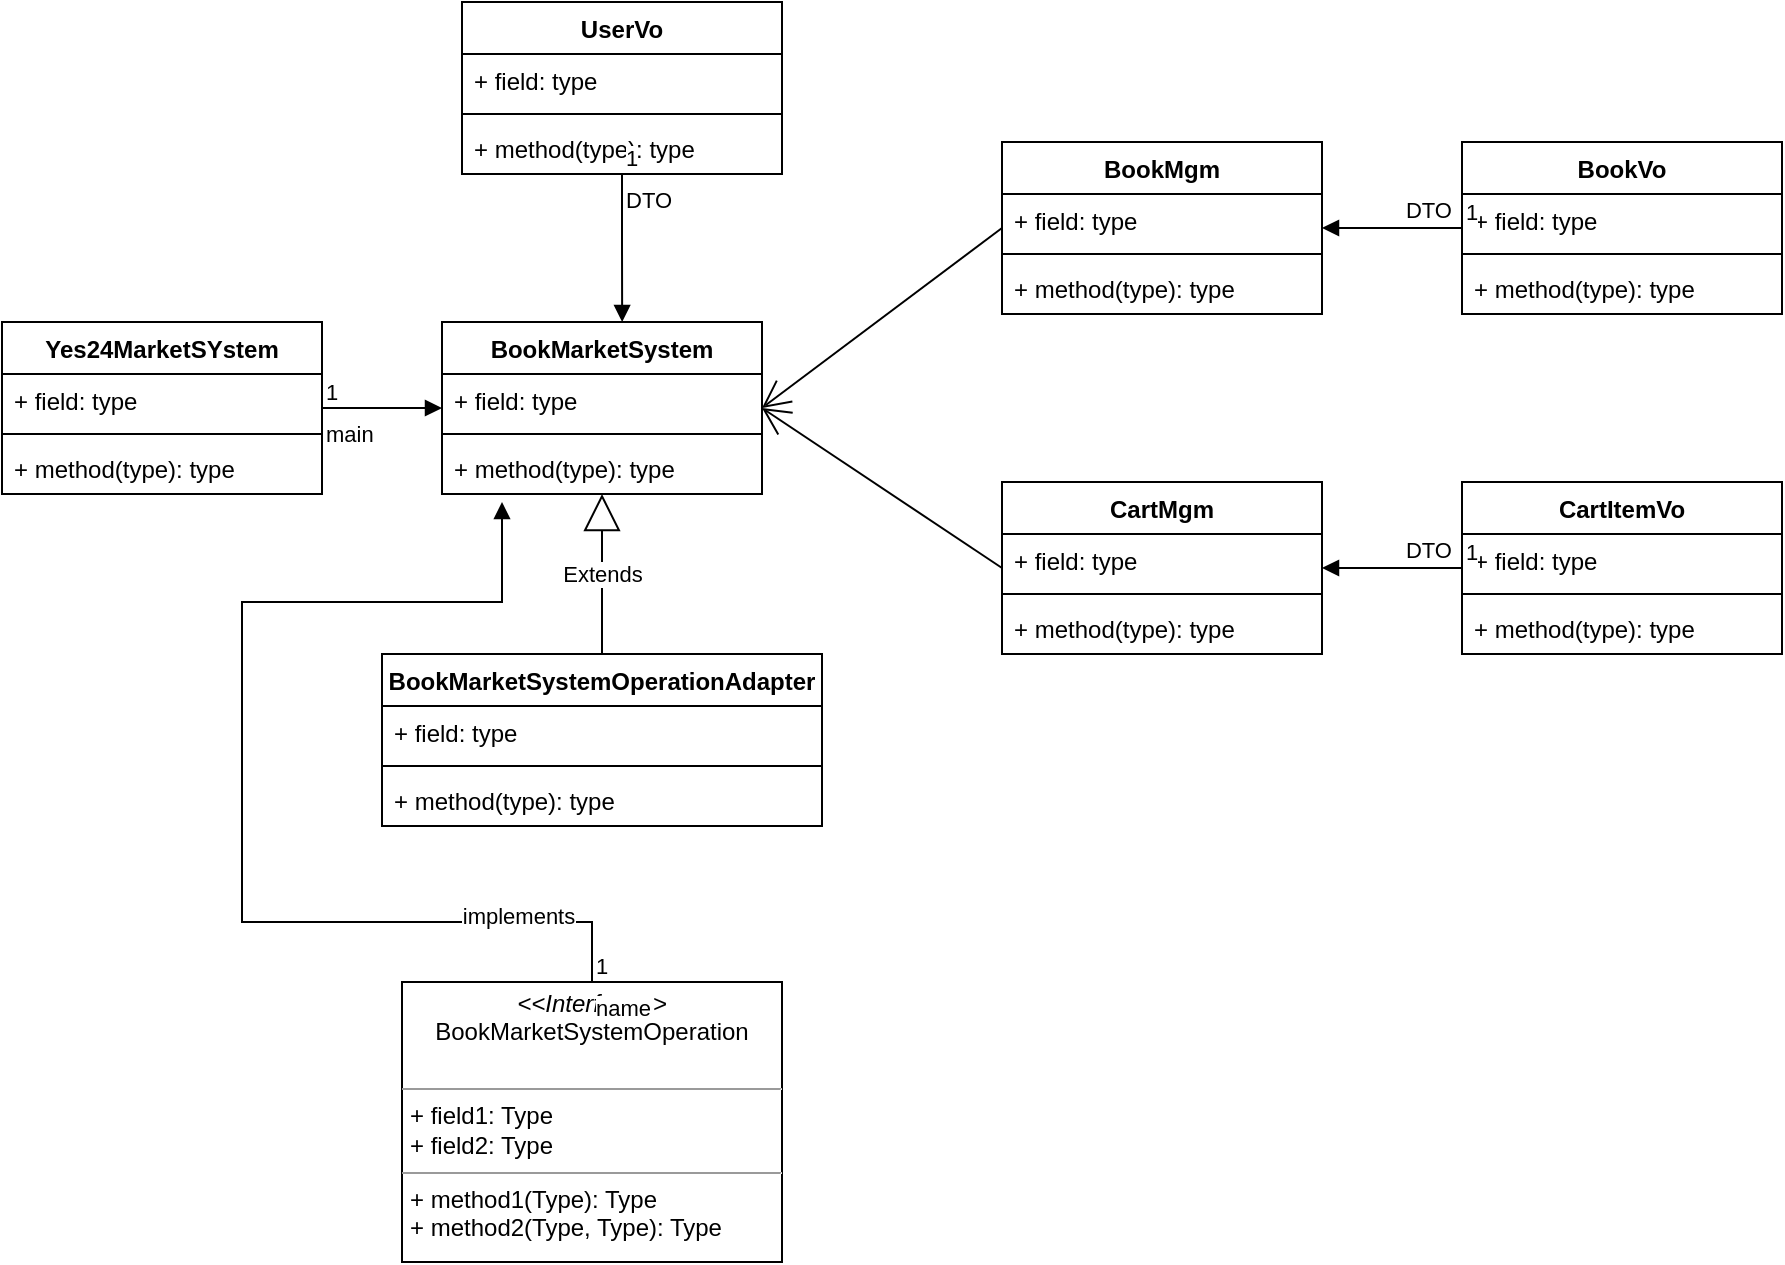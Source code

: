 <mxfile version="16.4.5" type="gitlab">
  <diagram id="C5RBs43oDa-KdzZeNtuy" name="Page-1">
    <mxGraphModel dx="2360" dy="713" grid="1" gridSize="10" guides="1" tooltips="1" connect="1" arrows="1" fold="1" page="1" pageScale="1" pageWidth="827" pageHeight="1169" math="0" shadow="0">
      <root>
        <mxCell id="WIyWlLk6GJQsqaUBKTNV-0" />
        <mxCell id="WIyWlLk6GJQsqaUBKTNV-1" parent="WIyWlLk6GJQsqaUBKTNV-0" />
        <mxCell id="460vNjcU1viaI7TTFJsn-0" value="BookMarketSystem" style="swimlane;fontStyle=1;align=center;verticalAlign=top;childLayout=stackLayout;horizontal=1;startSize=26;horizontalStack=0;resizeParent=1;resizeParentMax=0;resizeLast=0;collapsible=1;marginBottom=0;movable=1;resizable=1;rotatable=1;deletable=1;editable=1;connectable=1;" vertex="1" parent="WIyWlLk6GJQsqaUBKTNV-1">
          <mxGeometry x="-20" y="200" width="160" height="86" as="geometry" />
        </mxCell>
        <mxCell id="460vNjcU1viaI7TTFJsn-1" value="+ field: type" style="text;strokeColor=none;fillColor=none;align=left;verticalAlign=top;spacingLeft=4;spacingRight=4;overflow=hidden;rotatable=0;points=[[0,0.5],[1,0.5]];portConstraint=eastwest;movable=0;resizable=0;deletable=0;editable=0;connectable=0;" vertex="1" parent="460vNjcU1viaI7TTFJsn-0">
          <mxGeometry y="26" width="160" height="26" as="geometry" />
        </mxCell>
        <mxCell id="460vNjcU1viaI7TTFJsn-2" value="" style="line;strokeWidth=1;fillColor=none;align=left;verticalAlign=middle;spacingTop=-1;spacingLeft=3;spacingRight=3;rotatable=0;labelPosition=right;points=[];portConstraint=eastwest;movable=0;resizable=0;deletable=0;editable=0;connectable=0;" vertex="1" parent="460vNjcU1viaI7TTFJsn-0">
          <mxGeometry y="52" width="160" height="8" as="geometry" />
        </mxCell>
        <mxCell id="460vNjcU1viaI7TTFJsn-3" value="+ method(type): type" style="text;strokeColor=none;fillColor=none;align=left;verticalAlign=top;spacingLeft=4;spacingRight=4;overflow=hidden;rotatable=0;points=[[0,0.5],[1,0.5]];portConstraint=eastwest;movable=0;resizable=0;deletable=0;editable=0;connectable=0;" vertex="1" parent="460vNjcU1viaI7TTFJsn-0">
          <mxGeometry y="60" width="160" height="26" as="geometry" />
        </mxCell>
        <mxCell id="460vNjcU1viaI7TTFJsn-28" value="BookMarketSystemOperationAdapter&#xa;&#xa;" style="swimlane;fontStyle=1;align=center;verticalAlign=top;childLayout=stackLayout;horizontal=1;startSize=26;horizontalStack=0;resizeParent=1;resizeParentMax=0;resizeLast=0;collapsible=1;marginBottom=0;movable=1;resizable=1;rotatable=1;deletable=1;editable=1;connectable=1;" vertex="1" parent="WIyWlLk6GJQsqaUBKTNV-1">
          <mxGeometry x="-50" y="366" width="220" height="86" as="geometry" />
        </mxCell>
        <mxCell id="460vNjcU1viaI7TTFJsn-29" value="+ field: type" style="text;strokeColor=none;fillColor=none;align=left;verticalAlign=top;spacingLeft=4;spacingRight=4;overflow=hidden;rotatable=1;points=[[0,0.5],[1,0.5]];portConstraint=eastwest;movable=1;resizable=1;deletable=1;editable=1;connectable=1;" vertex="1" parent="460vNjcU1viaI7TTFJsn-28">
          <mxGeometry y="26" width="220" height="26" as="geometry" />
        </mxCell>
        <mxCell id="460vNjcU1viaI7TTFJsn-30" value="" style="line;strokeWidth=1;fillColor=none;align=left;verticalAlign=middle;spacingTop=-1;spacingLeft=3;spacingRight=3;rotatable=1;labelPosition=right;points=[];portConstraint=eastwest;movable=1;resizable=1;deletable=1;editable=1;connectable=1;" vertex="1" parent="460vNjcU1viaI7TTFJsn-28">
          <mxGeometry y="52" width="220" height="8" as="geometry" />
        </mxCell>
        <mxCell id="460vNjcU1viaI7TTFJsn-31" value="+ method(type): type" style="text;strokeColor=none;fillColor=none;align=left;verticalAlign=top;spacingLeft=4;spacingRight=4;overflow=hidden;rotatable=1;points=[[0,0.5],[1,0.5]];portConstraint=eastwest;movable=1;resizable=1;deletable=1;editable=1;connectable=1;" vertex="1" parent="460vNjcU1viaI7TTFJsn-28">
          <mxGeometry y="60" width="220" height="26" as="geometry" />
        </mxCell>
        <mxCell id="460vNjcU1viaI7TTFJsn-32" value="BookMgm&#xa;" style="swimlane;fontStyle=1;align=center;verticalAlign=top;childLayout=stackLayout;horizontal=1;startSize=26;horizontalStack=0;resizeParent=1;resizeParentMax=0;resizeLast=0;collapsible=1;marginBottom=0;movable=1;resizable=1;rotatable=1;deletable=1;editable=1;connectable=1;" vertex="1" parent="WIyWlLk6GJQsqaUBKTNV-1">
          <mxGeometry x="260" y="110" width="160" height="86" as="geometry" />
        </mxCell>
        <mxCell id="460vNjcU1viaI7TTFJsn-33" value="+ field: type" style="text;strokeColor=none;fillColor=none;align=left;verticalAlign=top;spacingLeft=4;spacingRight=4;overflow=hidden;rotatable=0;points=[[0,0.5],[1,0.5]];portConstraint=eastwest;movable=0;resizable=0;deletable=0;editable=0;connectable=0;" vertex="1" parent="460vNjcU1viaI7TTFJsn-32">
          <mxGeometry y="26" width="160" height="26" as="geometry" />
        </mxCell>
        <mxCell id="460vNjcU1viaI7TTFJsn-34" value="" style="line;strokeWidth=1;fillColor=none;align=left;verticalAlign=middle;spacingTop=-1;spacingLeft=3;spacingRight=3;rotatable=0;labelPosition=right;points=[];portConstraint=eastwest;movable=0;resizable=0;deletable=0;editable=0;connectable=0;" vertex="1" parent="460vNjcU1viaI7TTFJsn-32">
          <mxGeometry y="52" width="160" height="8" as="geometry" />
        </mxCell>
        <mxCell id="460vNjcU1viaI7TTFJsn-35" value="+ method(type): type" style="text;strokeColor=none;fillColor=none;align=left;verticalAlign=top;spacingLeft=4;spacingRight=4;overflow=hidden;rotatable=0;points=[[0,0.5],[1,0.5]];portConstraint=eastwest;movable=0;resizable=0;deletable=0;editable=0;connectable=0;" vertex="1" parent="460vNjcU1viaI7TTFJsn-32">
          <mxGeometry y="60" width="160" height="26" as="geometry" />
        </mxCell>
        <mxCell id="460vNjcU1viaI7TTFJsn-36" value="BookVo" style="swimlane;fontStyle=1;align=center;verticalAlign=top;childLayout=stackLayout;horizontal=1;startSize=26;horizontalStack=0;resizeParent=1;resizeParentMax=0;resizeLast=0;collapsible=1;marginBottom=0;movable=1;resizable=1;rotatable=1;deletable=1;editable=1;connectable=1;" vertex="1" parent="WIyWlLk6GJQsqaUBKTNV-1">
          <mxGeometry x="490" y="110" width="160" height="86" as="geometry" />
        </mxCell>
        <mxCell id="460vNjcU1viaI7TTFJsn-37" value="+ field: type" style="text;strokeColor=none;fillColor=none;align=left;verticalAlign=top;spacingLeft=4;spacingRight=4;overflow=hidden;rotatable=0;points=[[0,0.5],[1,0.5]];portConstraint=eastwest;movable=0;resizable=0;deletable=0;editable=0;connectable=0;" vertex="1" parent="460vNjcU1viaI7TTFJsn-36">
          <mxGeometry y="26" width="160" height="26" as="geometry" />
        </mxCell>
        <mxCell id="460vNjcU1viaI7TTFJsn-38" value="" style="line;strokeWidth=1;fillColor=none;align=left;verticalAlign=middle;spacingTop=-1;spacingLeft=3;spacingRight=3;rotatable=0;labelPosition=right;points=[];portConstraint=eastwest;movable=0;resizable=0;deletable=0;editable=0;connectable=0;" vertex="1" parent="460vNjcU1viaI7TTFJsn-36">
          <mxGeometry y="52" width="160" height="8" as="geometry" />
        </mxCell>
        <mxCell id="460vNjcU1viaI7TTFJsn-39" value="+ method(type): type" style="text;strokeColor=none;fillColor=none;align=left;verticalAlign=top;spacingLeft=4;spacingRight=4;overflow=hidden;rotatable=0;points=[[0,0.5],[1,0.5]];portConstraint=eastwest;movable=0;resizable=0;deletable=0;editable=0;connectable=0;" vertex="1" parent="460vNjcU1viaI7TTFJsn-36">
          <mxGeometry y="60" width="160" height="26" as="geometry" />
        </mxCell>
        <mxCell id="460vNjcU1viaI7TTFJsn-40" value="CartItemVo" style="swimlane;fontStyle=1;align=center;verticalAlign=top;childLayout=stackLayout;horizontal=1;startSize=26;horizontalStack=0;resizeParent=1;resizeParentMax=0;resizeLast=0;collapsible=1;marginBottom=0;movable=1;resizable=1;rotatable=1;deletable=1;editable=1;connectable=1;" vertex="1" parent="WIyWlLk6GJQsqaUBKTNV-1">
          <mxGeometry x="490" y="280" width="160" height="86" as="geometry" />
        </mxCell>
        <mxCell id="460vNjcU1viaI7TTFJsn-41" value="+ field: type" style="text;strokeColor=none;fillColor=none;align=left;verticalAlign=top;spacingLeft=4;spacingRight=4;overflow=hidden;rotatable=0;points=[[0,0.5],[1,0.5]];portConstraint=eastwest;movable=0;resizable=0;deletable=0;editable=0;connectable=0;" vertex="1" parent="460vNjcU1viaI7TTFJsn-40">
          <mxGeometry y="26" width="160" height="26" as="geometry" />
        </mxCell>
        <mxCell id="460vNjcU1viaI7TTFJsn-42" value="" style="line;strokeWidth=1;fillColor=none;align=left;verticalAlign=middle;spacingTop=-1;spacingLeft=3;spacingRight=3;rotatable=0;labelPosition=right;points=[];portConstraint=eastwest;movable=0;resizable=0;deletable=0;editable=0;connectable=0;" vertex="1" parent="460vNjcU1viaI7TTFJsn-40">
          <mxGeometry y="52" width="160" height="8" as="geometry" />
        </mxCell>
        <mxCell id="460vNjcU1viaI7TTFJsn-43" value="+ method(type): type" style="text;strokeColor=none;fillColor=none;align=left;verticalAlign=top;spacingLeft=4;spacingRight=4;overflow=hidden;rotatable=0;points=[[0,0.5],[1,0.5]];portConstraint=eastwest;movable=0;resizable=0;deletable=0;editable=0;connectable=0;" vertex="1" parent="460vNjcU1viaI7TTFJsn-40">
          <mxGeometry y="60" width="160" height="26" as="geometry" />
        </mxCell>
        <mxCell id="460vNjcU1viaI7TTFJsn-44" value="CartMgm" style="swimlane;fontStyle=1;align=center;verticalAlign=top;childLayout=stackLayout;horizontal=1;startSize=26;horizontalStack=0;resizeParent=1;resizeParentMax=0;resizeLast=0;collapsible=1;marginBottom=0;movable=1;resizable=1;rotatable=1;deletable=1;editable=1;connectable=1;" vertex="1" parent="WIyWlLk6GJQsqaUBKTNV-1">
          <mxGeometry x="260" y="280" width="160" height="86" as="geometry" />
        </mxCell>
        <mxCell id="460vNjcU1viaI7TTFJsn-45" value="+ field: type" style="text;strokeColor=none;fillColor=none;align=left;verticalAlign=top;spacingLeft=4;spacingRight=4;overflow=hidden;rotatable=0;points=[[0,0.5],[1,0.5]];portConstraint=eastwest;movable=0;resizable=0;deletable=0;editable=0;connectable=0;" vertex="1" parent="460vNjcU1viaI7TTFJsn-44">
          <mxGeometry y="26" width="160" height="26" as="geometry" />
        </mxCell>
        <mxCell id="460vNjcU1viaI7TTFJsn-46" value="" style="line;strokeWidth=1;fillColor=none;align=left;verticalAlign=middle;spacingTop=-1;spacingLeft=3;spacingRight=3;rotatable=0;labelPosition=right;points=[];portConstraint=eastwest;movable=0;resizable=0;deletable=0;editable=0;connectable=0;" vertex="1" parent="460vNjcU1viaI7TTFJsn-44">
          <mxGeometry y="52" width="160" height="8" as="geometry" />
        </mxCell>
        <mxCell id="460vNjcU1viaI7TTFJsn-47" value="+ method(type): type" style="text;strokeColor=none;fillColor=none;align=left;verticalAlign=top;spacingLeft=4;spacingRight=4;overflow=hidden;rotatable=0;points=[[0,0.5],[1,0.5]];portConstraint=eastwest;movable=0;resizable=0;deletable=0;editable=0;connectable=0;" vertex="1" parent="460vNjcU1viaI7TTFJsn-44">
          <mxGeometry y="60" width="160" height="26" as="geometry" />
        </mxCell>
        <mxCell id="460vNjcU1viaI7TTFJsn-48" value="UserVo" style="swimlane;fontStyle=1;align=center;verticalAlign=top;childLayout=stackLayout;horizontal=1;startSize=26;horizontalStack=0;resizeParent=1;resizeParentMax=0;resizeLast=0;collapsible=1;marginBottom=0;movable=1;resizable=1;rotatable=1;deletable=1;editable=1;connectable=1;" vertex="1" parent="WIyWlLk6GJQsqaUBKTNV-1">
          <mxGeometry x="-10" y="40" width="160" height="86" as="geometry" />
        </mxCell>
        <mxCell id="460vNjcU1viaI7TTFJsn-49" value="+ field: type" style="text;strokeColor=none;fillColor=none;align=left;verticalAlign=top;spacingLeft=4;spacingRight=4;overflow=hidden;rotatable=0;points=[[0,0.5],[1,0.5]];portConstraint=eastwest;movable=0;resizable=0;deletable=0;editable=0;connectable=0;" vertex="1" parent="460vNjcU1viaI7TTFJsn-48">
          <mxGeometry y="26" width="160" height="26" as="geometry" />
        </mxCell>
        <mxCell id="460vNjcU1viaI7TTFJsn-50" value="" style="line;strokeWidth=1;fillColor=none;align=left;verticalAlign=middle;spacingTop=-1;spacingLeft=3;spacingRight=3;rotatable=0;labelPosition=right;points=[];portConstraint=eastwest;movable=0;resizable=0;deletable=0;editable=0;connectable=0;" vertex="1" parent="460vNjcU1viaI7TTFJsn-48">
          <mxGeometry y="52" width="160" height="8" as="geometry" />
        </mxCell>
        <mxCell id="460vNjcU1viaI7TTFJsn-51" value="+ method(type): type" style="text;strokeColor=none;fillColor=none;align=left;verticalAlign=top;spacingLeft=4;spacingRight=4;overflow=hidden;rotatable=0;points=[[0,0.5],[1,0.5]];portConstraint=eastwest;movable=0;resizable=0;deletable=0;editable=0;connectable=0;" vertex="1" parent="460vNjcU1viaI7TTFJsn-48">
          <mxGeometry y="60" width="160" height="26" as="geometry" />
        </mxCell>
        <mxCell id="460vNjcU1viaI7TTFJsn-52" value="Yes24MarketSYstem" style="swimlane;fontStyle=1;align=center;verticalAlign=top;childLayout=stackLayout;horizontal=1;startSize=26;horizontalStack=0;resizeParent=1;resizeParentMax=0;resizeLast=0;collapsible=1;marginBottom=0;movable=1;resizable=1;rotatable=1;deletable=1;editable=1;connectable=1;" vertex="1" parent="WIyWlLk6GJQsqaUBKTNV-1">
          <mxGeometry x="-240" y="200" width="160" height="86" as="geometry" />
        </mxCell>
        <mxCell id="460vNjcU1viaI7TTFJsn-53" value="+ field: type" style="text;strokeColor=none;fillColor=none;align=left;verticalAlign=top;spacingLeft=4;spacingRight=4;overflow=hidden;rotatable=0;points=[[0,0.5],[1,0.5]];portConstraint=eastwest;movable=0;resizable=0;deletable=0;editable=0;connectable=0;" vertex="1" parent="460vNjcU1viaI7TTFJsn-52">
          <mxGeometry y="26" width="160" height="26" as="geometry" />
        </mxCell>
        <mxCell id="460vNjcU1viaI7TTFJsn-54" value="" style="line;strokeWidth=1;fillColor=none;align=left;verticalAlign=middle;spacingTop=-1;spacingLeft=3;spacingRight=3;rotatable=0;labelPosition=right;points=[];portConstraint=eastwest;movable=0;resizable=0;deletable=0;editable=0;connectable=0;" vertex="1" parent="460vNjcU1viaI7TTFJsn-52">
          <mxGeometry y="52" width="160" height="8" as="geometry" />
        </mxCell>
        <mxCell id="460vNjcU1viaI7TTFJsn-55" value="+ method(type): type" style="text;strokeColor=none;fillColor=none;align=left;verticalAlign=top;spacingLeft=4;spacingRight=4;overflow=hidden;rotatable=0;points=[[0,0.5],[1,0.5]];portConstraint=eastwest;movable=0;resizable=0;deletable=0;editable=0;connectable=0;" vertex="1" parent="460vNjcU1viaI7TTFJsn-52">
          <mxGeometry y="60" width="160" height="26" as="geometry" />
        </mxCell>
        <mxCell id="460vNjcU1viaI7TTFJsn-57" value="&lt;p style=&quot;margin: 0px ; margin-top: 4px ; text-align: center&quot;&gt;&lt;i&gt;&amp;lt;&amp;lt;Interface&amp;gt;&amp;gt;&lt;/i&gt;&lt;br&gt;BookMarketSystemOperation&lt;/p&gt;&lt;div style=&quot;padding: 0px ; margin: 0px&quot;&gt;&lt;br style=&quot;padding: 0px ; margin: 0px ; font-weight: 700 ; text-align: center&quot;&gt;&lt;/div&gt;&lt;hr size=&quot;1&quot;&gt;&lt;p style=&quot;margin: 0px ; margin-left: 4px&quot;&gt;+ field1: Type&lt;br&gt;+ field2: Type&lt;/p&gt;&lt;hr size=&quot;1&quot;&gt;&lt;p style=&quot;margin: 0px ; margin-left: 4px&quot;&gt;+ method1(Type): Type&lt;br&gt;+ method2(Type, Type): Type&lt;/p&gt;" style="verticalAlign=top;align=left;overflow=fill;fontSize=12;fontFamily=Helvetica;html=1;" vertex="1" parent="WIyWlLk6GJQsqaUBKTNV-1">
          <mxGeometry x="-40" y="530" width="190" height="140" as="geometry" />
        </mxCell>
        <mxCell id="460vNjcU1viaI7TTFJsn-60" value="Extends" style="endArrow=block;endSize=16;endFill=0;html=1;rounded=0;exitX=0.5;exitY=0;exitDx=0;exitDy=0;entryX=0.5;entryY=1;entryDx=0;entryDy=0;" edge="1" parent="WIyWlLk6GJQsqaUBKTNV-1" source="460vNjcU1viaI7TTFJsn-28" target="460vNjcU1viaI7TTFJsn-0">
          <mxGeometry width="160" relative="1" as="geometry">
            <mxPoint x="310" y="280" as="sourcePoint" />
            <mxPoint x="470" y="280" as="targetPoint" />
          </mxGeometry>
        </mxCell>
        <mxCell id="460vNjcU1viaI7TTFJsn-62" value="main" style="endArrow=block;endFill=1;html=1;edgeStyle=orthogonalEdgeStyle;align=left;verticalAlign=top;rounded=0;exitX=1;exitY=0.5;exitDx=0;exitDy=0;entryX=0;entryY=0.5;entryDx=0;entryDy=0;" edge="1" parent="WIyWlLk6GJQsqaUBKTNV-1" source="460vNjcU1viaI7TTFJsn-52" target="460vNjcU1viaI7TTFJsn-0">
          <mxGeometry x="-1" relative="1" as="geometry">
            <mxPoint x="310" y="280" as="sourcePoint" />
            <mxPoint x="470" y="280" as="targetPoint" />
          </mxGeometry>
        </mxCell>
        <mxCell id="460vNjcU1viaI7TTFJsn-63" value="1" style="edgeLabel;resizable=0;html=1;align=left;verticalAlign=bottom;" connectable="0" vertex="1" parent="460vNjcU1viaI7TTFJsn-62">
          <mxGeometry x="-1" relative="1" as="geometry" />
        </mxCell>
        <mxCell id="460vNjcU1viaI7TTFJsn-64" value="DTO" style="endArrow=block;endFill=1;html=1;edgeStyle=orthogonalEdgeStyle;align=left;verticalAlign=top;rounded=0;exitX=0.5;exitY=1;exitDx=0;exitDy=0;entryX=0.563;entryY=0;entryDx=0;entryDy=0;entryPerimeter=0;" edge="1" parent="WIyWlLk6GJQsqaUBKTNV-1" source="460vNjcU1viaI7TTFJsn-48" target="460vNjcU1viaI7TTFJsn-0">
          <mxGeometry x="-1" relative="1" as="geometry">
            <mxPoint x="220" y="160" as="sourcePoint" />
            <mxPoint x="380" y="160" as="targetPoint" />
            <Array as="points">
              <mxPoint x="70" y="160" />
              <mxPoint x="70" y="160" />
            </Array>
          </mxGeometry>
        </mxCell>
        <mxCell id="460vNjcU1viaI7TTFJsn-65" value="1" style="edgeLabel;resizable=0;html=1;align=left;verticalAlign=bottom;" connectable="0" vertex="1" parent="460vNjcU1viaI7TTFJsn-64">
          <mxGeometry x="-1" relative="1" as="geometry" />
        </mxCell>
        <mxCell id="460vNjcU1viaI7TTFJsn-66" value="name" style="endArrow=block;endFill=1;html=1;edgeStyle=orthogonalEdgeStyle;align=left;verticalAlign=top;rounded=0;exitX=0.5;exitY=0;exitDx=0;exitDy=0;" edge="1" parent="WIyWlLk6GJQsqaUBKTNV-1" source="460vNjcU1viaI7TTFJsn-57">
          <mxGeometry x="-1" relative="1" as="geometry">
            <mxPoint x="220" y="490" as="sourcePoint" />
            <mxPoint x="10" y="290" as="targetPoint" />
            <Array as="points">
              <mxPoint x="55" y="500" />
              <mxPoint x="-120" y="500" />
              <mxPoint x="-120" y="340" />
              <mxPoint x="10" y="340" />
            </Array>
          </mxGeometry>
        </mxCell>
        <mxCell id="460vNjcU1viaI7TTFJsn-67" value="1" style="edgeLabel;resizable=0;html=1;align=left;verticalAlign=bottom;" connectable="0" vertex="1" parent="460vNjcU1viaI7TTFJsn-66">
          <mxGeometry x="-1" relative="1" as="geometry" />
        </mxCell>
        <mxCell id="460vNjcU1viaI7TTFJsn-68" value="implements" style="edgeLabel;html=1;align=center;verticalAlign=middle;resizable=0;points=[];" vertex="1" connectable="0" parent="460vNjcU1viaI7TTFJsn-66">
          <mxGeometry x="-0.755" y="-3" relative="1" as="geometry">
            <mxPoint as="offset" />
          </mxGeometry>
        </mxCell>
        <mxCell id="460vNjcU1viaI7TTFJsn-69" value="DTO" style="endArrow=block;endFill=1;html=1;edgeStyle=orthogonalEdgeStyle;align=right;verticalAlign=bottom;rounded=0;exitX=0;exitY=0.5;exitDx=0;exitDy=0;entryX=1;entryY=0.5;entryDx=0;entryDy=0;labelPosition=left;verticalLabelPosition=top;" edge="1" parent="WIyWlLk6GJQsqaUBKTNV-1" source="460vNjcU1viaI7TTFJsn-36" target="460vNjcU1viaI7TTFJsn-32">
          <mxGeometry x="-0.892" relative="1" as="geometry">
            <mxPoint x="140" y="136.0" as="sourcePoint" />
            <mxPoint x="140.08" y="210" as="targetPoint" />
            <Array as="points" />
            <mxPoint as="offset" />
          </mxGeometry>
        </mxCell>
        <mxCell id="460vNjcU1viaI7TTFJsn-70" value="1" style="edgeLabel;resizable=0;html=1;align=left;verticalAlign=bottom;" connectable="0" vertex="1" parent="460vNjcU1viaI7TTFJsn-69">
          <mxGeometry x="-1" relative="1" as="geometry" />
        </mxCell>
        <mxCell id="460vNjcU1viaI7TTFJsn-76" value="DTO" style="endArrow=block;endFill=1;html=1;edgeStyle=orthogonalEdgeStyle;align=right;verticalAlign=bottom;rounded=0;exitX=0;exitY=0.5;exitDx=0;exitDy=0;entryX=1;entryY=0.5;entryDx=0;entryDy=0;labelPosition=left;verticalLabelPosition=top;" edge="1" parent="WIyWlLk6GJQsqaUBKTNV-1" source="460vNjcU1viaI7TTFJsn-40" target="460vNjcU1viaI7TTFJsn-44">
          <mxGeometry x="-0.892" relative="1" as="geometry">
            <mxPoint x="500" y="212.0" as="sourcePoint" />
            <mxPoint x="430" y="212.0" as="targetPoint" />
            <Array as="points" />
            <mxPoint as="offset" />
          </mxGeometry>
        </mxCell>
        <mxCell id="460vNjcU1viaI7TTFJsn-77" value="1" style="edgeLabel;resizable=0;html=1;align=left;verticalAlign=bottom;" connectable="0" vertex="1" parent="460vNjcU1viaI7TTFJsn-76">
          <mxGeometry x="-1" relative="1" as="geometry" />
        </mxCell>
        <mxCell id="460vNjcU1viaI7TTFJsn-78" value="" style="endArrow=open;endFill=1;endSize=12;html=1;rounded=0;exitX=0;exitY=0.5;exitDx=0;exitDy=0;entryX=1;entryY=0.5;entryDx=0;entryDy=0;" edge="1" parent="WIyWlLk6GJQsqaUBKTNV-1" source="460vNjcU1viaI7TTFJsn-32" target="460vNjcU1viaI7TTFJsn-0">
          <mxGeometry width="160" relative="1" as="geometry">
            <mxPoint x="220" y="270" as="sourcePoint" />
            <mxPoint x="380" y="270" as="targetPoint" />
          </mxGeometry>
        </mxCell>
        <mxCell id="460vNjcU1viaI7TTFJsn-79" value="" style="endArrow=open;endFill=1;endSize=12;html=1;rounded=0;exitX=0;exitY=0.5;exitDx=0;exitDy=0;entryX=1;entryY=0.5;entryDx=0;entryDy=0;" edge="1" parent="WIyWlLk6GJQsqaUBKTNV-1" source="460vNjcU1viaI7TTFJsn-44" target="460vNjcU1viaI7TTFJsn-0">
          <mxGeometry width="160" relative="1" as="geometry">
            <mxPoint x="220" y="270" as="sourcePoint" />
            <mxPoint x="380" y="270" as="targetPoint" />
          </mxGeometry>
        </mxCell>
      </root>
    </mxGraphModel>
  </diagram>
</mxfile>
